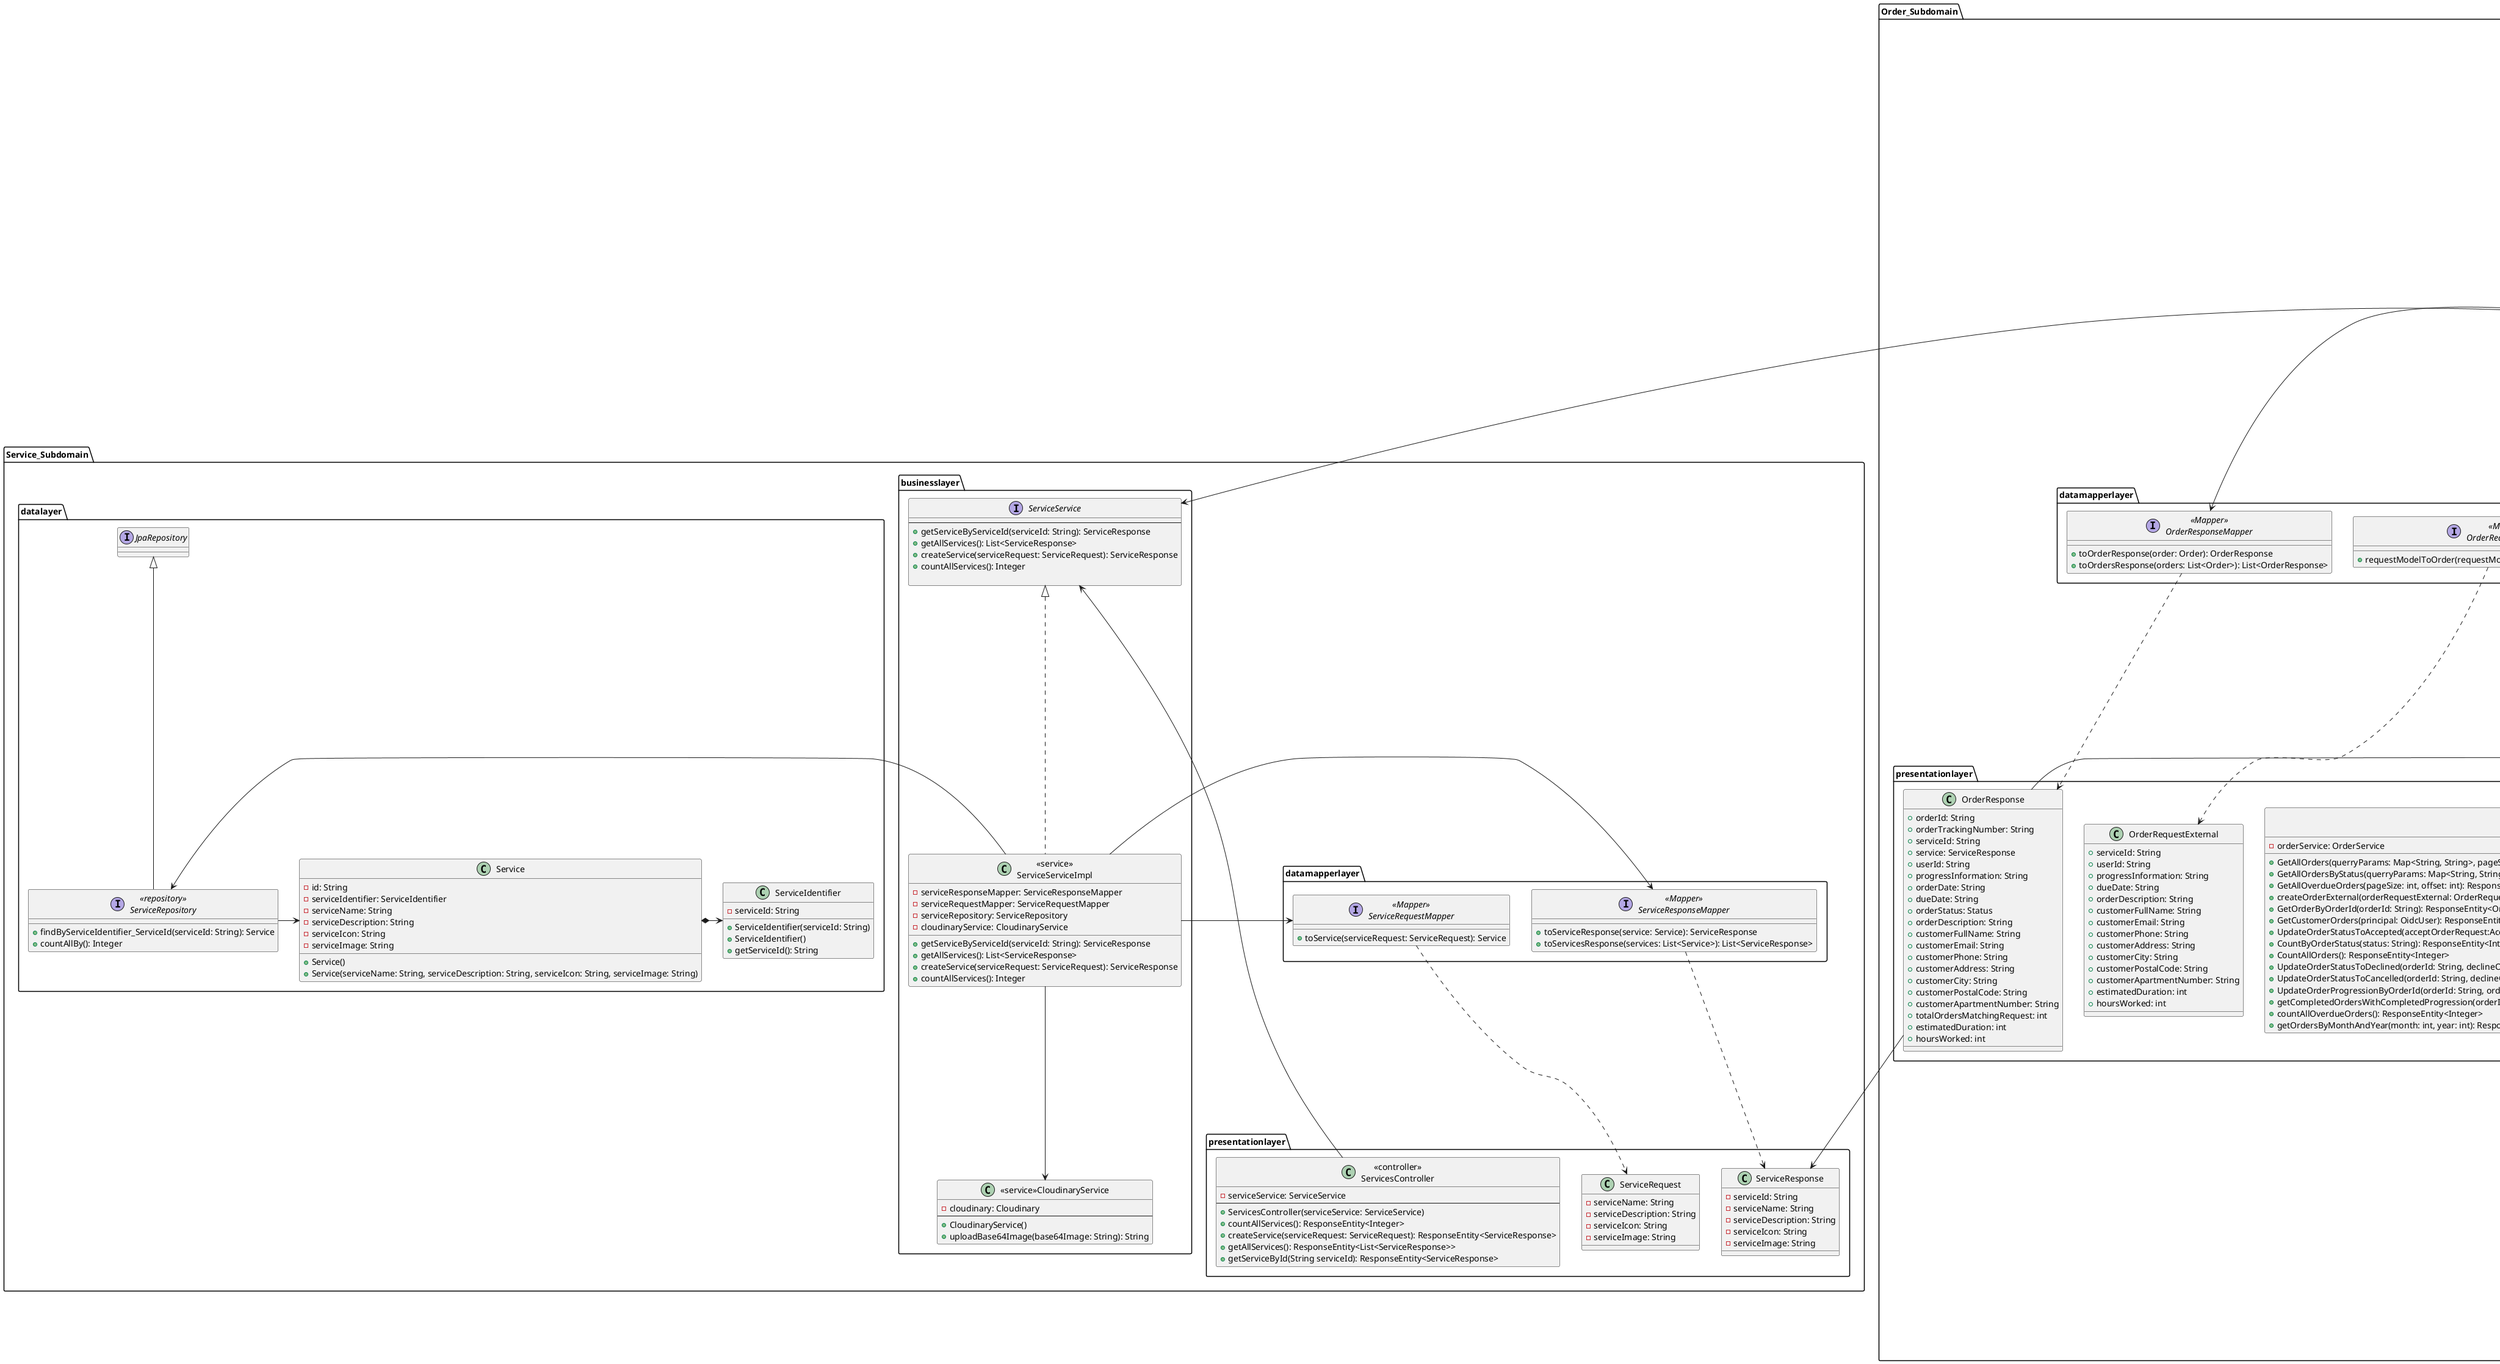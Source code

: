 @startuml

package "Order_Subdomain"{
    package "presentationlayer" {
        class "<<controller>>\nOrderController" as orderController {
            - orderService: OrderService
            + GetAllOrders(querryParams: Map<String, String>, pageSize: int, offset: int): ResponseEntity<List<OrderResponse>>
            + GetAllOrdersByStatus(querryParams: Map<String, String>, pageSize: int, offset: int): ResponseEntity<List<OrderResponse>>
            + GetAllOverdueOrders(pageSize: int, offset: int): ResponseEntity<List<OrderResponse>>
            + createOrderExternal(orderRequestExternal: OrderRequestExternal): ResponseEntity<OrderResponse>
            + GetOrderByOrderId(orderId: String): ResponseEntity<OrderResponse>
            + GetCustomerOrders(principal: OidcUser): ResponseEntity<List<OrderResponse>>
            + UpdateOrderStatusToAccepted(acceptOrderRequest:AcceptOrderRequest, orderId: String): ResponseEntity<OrderResponse>
            + CountByOrderStatus(status: String): ResponseEntity<Integer>
            + CountAllOrders(): ResponseEntity<Integer>
            + UpdateOrderStatusToDeclined(orderId: String, declineOrderRequest: DeclineOrderRequest): ResponseEntity<OrderResponse>
            + UpdateOrderStatusToCancelled(orderId: String, declineOrderRequest: DeclineOrderRequest): ResponseEntity<OrderResponse>
            + UpdateOrderProgressionByOrderId(orderId: String, orderProgressionRequest: OrderProgressionRequest): ResponseEntity<OrderResponse>
            + getCompletedOrdersWithCompletedProgression(orderId: String): ResponseEntity<OrderResponse>
            + countAllOverdueOrders(): ResponseEntity<Integer>
            + getOrdersByMonthAndYear(month: int, year: int): ResponseEntity<List<ordersPerMonthResponse>>
        }


        class "OrdersPerMonth" as ordersPerMonthResponse{
            + month: Long
            + year: Long
            + totalOrders: Long

            + OrdersPerMonth(tuple : Object[])
        }


        class "OrderResponse" as orderResponse{
            + orderId: String
            + orderTrackingNumber: String
            + serviceId: String
            + service: ServiceResponse
            + userId: String
            + progressInformation: String
            + orderDate: String
            + dueDate: String
            + orderStatus: Status
            + orderDescription: String
            + customerFullName: String
            + customerEmail: String
            + customerPhone: String
            + customerAddress: String
            + customerCity: String
            + customerPostalCode: String
            + customerApartmentNumber: String
            + totalOrdersMatchingRequest: int
            + estimatedDuration: int
            + hoursWorked: int

        }

        class "OrderRequestExternal" as orderRequestExternal{
            + serviceId: String
            + userId: String
            + progressInformation: String
            + dueDate: String
            + orderDescription: String
            + customerFullName: String
            + customerEmail: String
            + customerPhone: String
            + customerAddress: String
            + customerCity: String
            + customerPostalCode: String
            + customerApartmentNumber: String
            + estimatedDuration: int
            + hoursWorked: int
        }

        class "AcceptOrderRequest" as acceptOrderRequest{
            + recipient: String
            + AcceptOrderRequest(recipient: String)
            + AcceptOrderRequest()

        }
        class "DeclineOrderRequest" as declineOrderRequest{
            + recipient: String
            + reasonForDecline: String
            + DeclineOrderRequest(recipient: String, reasonForDecline: String)
            + DeclineOrderRequest()
        }

         class "OrderProgressionRequest" as orderProgressionRequest{
                    - progressInformation: String
                    - hoursWorked: int
                    - serviceId: String
                    + getProgression(): String

                }



    }

    package "businesslayer" {
        interface "OrderService" as orderService{
            + getAllOrders(querryParams: Map<String, String>, pageSize: int, offset: int): List<OrderResponse>
            + getAllOrdersByStatus(querryParams: Map<String, String>, pageSize: int, offset: int): List<OrderResponse>
            + getAllOverdueOrders(pageSize: int, offset: int): List<OrderResponse>
            + createOrderExternal(orderRequestExternal: OrderRequestExternal): OrderResponse
            + getOrderByOrderId(orderId: String): OrderResponse
            + getCustomerOrders(userId: String, pageSize: int, offset: int): List<OrderResponse>
            + getOrderByIdAndUserId(orderId: String, userId: String): Order
            + updateOrderStatusToAccepted(orderId: String, acceptOrderRequest:AcceptOrderRequest): OrderResponse
            + countByOrderStatus(status: String): Integer
            + getCustomerCurrentOrders(userId: String, status: String): List<OrderResponse>
            + countAllOrders(): int
            + updateOrderStatusToDeclined(orderId: String, declineOrderRequest: DeclineOrderRequest): OrderResponse
            + findAnyUserOrders(userId: String): List<Order>
            + updateOrderStatusToCancelled(orderId: String, declineOrderRequest: DeclineOrderRequest): OrderResponse
            + cancelByCustomerOrderByOrderId(orderId: String): OrderResponse
            + updateOrderByOrderId(orderId: String, userId: String, customerUpdateOrderRequest: OrderCustomerRequest): OrderResponse
            + setCustomerOrderIdToCompletedStatus(orderId: String): OrderResponse
            + countAllOverdueOrders(): Integer
            + getTotalOrderRequestByMonth(year: int): List<OrdersPerMonth>
        }


        class "<<service>>\nOrderServiceImpl" as orderServiceImpl{
            - orderRepository: OrderRepository
            - orderResponseMapper: OrderResponseMapper
            - orderRequestMapper: OrderRequestMapper
            - serviceService: ServiceService
            - auth0ManagementService: Auth0ManagementService
            - emailService: EmailService
            ---
            + getAllOrders(querryParams: Map<String, String>, pageSize: int, offset: int): List<OrderResponse>
            + getAllOrdersByStatus(querryParams: Map<String, String>, pageSize: int, offset: int): List<OrderResponse>
            + getAllOverdueOrders(pageSize: int, offset: int): List<OrderResponse>
            + createOrderExternal(orderRequestExternal: OrderRequestExternal): OrderResponse
            + getOrderByOrderId(orderId: String): OrderResponse
            + getCustomerOrders(userId: String, pageSize: int, offset: int): List<OrderResponse>
            + getOrderByIdAndUserId(orderId: String, userId: String): Order
            + updateOrderStatusToAccepted(orderId: String, acceptOrderRequest:AcceptOrderRequest): OrderResponse
            + countByOrderStatus(status: String): Integer
            + getCustomerCurrentOrders(userId: String, status: String): List<OrderResponse>
            + countAllOrders(): int
            + updateOrderStatusToDeclined(orderId: String, declineOrderRequest: DeclineOrderRequest): OrderResponse
            + updateOrderStatusToCancelled(orderId: String, declineOrderRequest: DeclineOrderRequest): OrderResponse
            + findAnyUserOrders(userId: String): List<Order>
            + cancelByCustomerOrderByOrderId(orderId: String): OrderResponse
            + updateOrderByOrderId(orderId: String, userId: String, customerUpdateOrderRequest: OrderCustomerRequest): OrderResponse
            + updateOrderProgressionByOrderId(orderId: String, orderProgressionRequest:OrderProgressionRequest ): OrderResponse
            + getStringStringMapForOrderProgression(orderProgressionRequest: OrderProgressionRequest, order: Order): Map<String, String>
            + setCustomerOrderIdToCompletedStatus(orderId: String): OrderResponse
            + getAllOrdersWithPagination(pageSize: int, offset: int): List<OrderResponse>
            + getAllOrdersWithDefaultSettings(): List<OrderResponse>
            + getOrderByCustomerAndStatus(userId: String, status: String, pageSize: int, offset: int): List<OrderResponse>
            + countAllOverdueOrders(): Integer
            + getTotalOrderRequestByMonth(year: int): List<OrdersPerMonth>

        }


        orderServiceImpl -> acceptOrderRequest

        orderServiceImpl -> declineOrderRequest


        class orderServiceImpl implements orderService

    }

    orderServiceImpl -> ordersPerMonthResponse

    package "datalayer" {

        interface "<<repository>>\nOrderRepository" as orderRepository{
            + findAllByOrderStatusEquals(status: String): List<Order>
            + findAllByOrderStatusWithPagination(status: String, pageSize: int, offset: int): List<Order>
            + findAllOrders(pageSize: int, offset: int): List<Order>
            + findAllOverdueOrdersWithPagination(pageSize: int, offset: int): List<Order>
            + findAllOverdueOrders(): List<Order>
            + findByOrderId_OrderId(orderId: String): Order
            + findAllByUserIdWithPagination(userId: String, pageSize: int, offset: int): List<Order>
            + countByUserId(userId: String): Integer
            + countByOrderStatus(status: String): Integer
            + countOverdueOrders(): Integer
            + findByOrderId_OrderIdAndUserId_UserId(orderId: String, userId: String): Order
            + findAllByUserIdAndOrderStatusWithPagination(userId: String, pageSize: int, offset: int, status: String): List<Order>
            + countByUserIdAndOrderStatus(userId: String, status: String): Integer
            + findAllByUserIdAndOrderStatus(userId: String, status: String): List<Order>
            + countAllBy(): Integer
            + existsByUserId(userId: String): Boolean
            + getOrdersByStatusOrStatus(status1: String, status2: String): List<Order>
            + getTotalOrderRequestByMonth(year: int): List<Object[]>
        }
        class OrderIdentifier {
            - orderId: String
            + OrderIdentifier()
            + getOrderId(): String
        }

        class OrderTrackingNumber {
            - orderTrackingNumber: String
            + OrderTrackingNumber()
            + generateRandomString(length: int): String
        }

        enum Status {
            PENDING,
             IN_PROGRESS,
             COMPLETED,
             CANCELLED,
             DEClINED
        }

        class "Order" as order{
            - id: String
            - orderIdentifier: OrderIdentifier
            - orderTrackingNumber: OrderTrackingNumber
            - serviceId: String
            - userId: String
            - progressInformation: String
            - orderDate: String
            - dueDate: String
            - orderStatus: Status
            - orderDescription: String
            - customerFullName: String
            - customerEmail: String
            - customerPhone: String
            - customerAddress: String
            - customerCity: String
            - customerPostalCode: String
            - customerApartmentNumber: String
            - estimatedDuration: int
            - hoursWorked: int

            + Order(serviceId: String, userId: String, progressInformation: String, orderDate:String, dueDate: String, orderStatus: String, orderDescription: String, customerFullName: String, customerEmail: String, customerPhone: String, customerAddress: String, customerCity: String, customerPostalCode: String, customerApartmentNumber: String, estimatedDuration: int, hoursWorked: int)
        }

        interface orderRepository extends JpaRepository
    }

    package "datamapperlayer" {

        interface "<<Mapper>>\nOrderRequestMapper" as orderRequestMapper{
            + requestModelToOrder(requestModel: OrderRequestExternal): Order
        }

        interface "<<Mapper>>\nOrderResponseMapper" as orderResponseMapper{
            + toOrderResponse(order: Order): OrderResponse
            + toOrdersResponse(orders: List<Order>): List<OrderResponse>
        }
    }
}




package "Service_Subdomain"{
    package "presentationlayer" {
        class "<<controller>>\nServicesController" as serviceController {
            - serviceService: ServiceService
        ---
            + ServicesController(serviceService: ServiceService)
            + countAllServices(): ResponseEntity<Integer>
            + createService(serviceRequest: ServiceRequest): ResponseEntity<ServiceResponse>
            + getAllServices(): ResponseEntity<List<ServiceResponse>>
            + getServiceById(String serviceId): ResponseEntity<ServiceResponse>
        }



        class "ServiceResponse" as serviceResponse{
            - serviceId: String
            - serviceName: String
            - serviceDescription: String
            - serviceIcon: String
            - serviceImage: String
        }

        class "ServiceRequest" as serviceRequest{
            - serviceName: String
            - serviceDescription: String
            - serviceIcon: String
            - serviceImage: String
        }






    }

    package "businesslayer" {
        interface "ServiceService" as serviceService{
        ---
            + getServiceByServiceId(serviceId: String): ServiceResponse
            + getAllServices(): List<ServiceResponse>
            + createService(serviceRequest: ServiceRequest): ServiceResponse
            + countAllServices(): Integer

        }


        class "<<service>>\nServiceServiceImpl" as serviceServiceImpl{

            - serviceResponseMapper: ServiceResponseMapper
            - serviceRequestMapper: ServiceRequestMapper
            - serviceRepository: ServiceRepository
            - cloudinaryService: CloudinaryService

            + getServiceByServiceId(serviceId: String): ServiceResponse
            + getAllServices(): List<ServiceResponse>
            + createService(serviceRequest: ServiceRequest): ServiceResponse
            + countAllServices(): Integer


        }

        class "<<service>>CloudinaryService" as cloudinaryService{
            - cloudinary: Cloudinary
            ---
            + CloudinaryService()
            + uploadBase64Image(base64Image: String): String
        }

        class serviceServiceImpl implements serviceService

    }

    package "datalayer" {

        interface "<<repository>>\nServiceRepository" as serviceRepository{
            + findByServiceIdentifier_ServiceId(serviceId: String): Service
            + countAllBy(): Integer
        }

        class ServiceIdentifier {
            - serviceId: String
            + ServiceIdentifier(serviceId: String)
            + ServiceIdentifier()
            + getServiceId(): String

        }

        class "Service" as service{
            + Service()
            + Service(serviceName: String, serviceDescription: String, serviceIcon: String, serviceImage: String)
            - id: String
            - serviceIdentifier: ServiceIdentifier
            - serviceName: String
            - serviceDescription: String
            - serviceIcon: String
            - serviceImage: String

        }

        interface serviceRepository extends JpaRepository


    }

    package "datamapperlayer" {

        interface "<<Mapper>>\nServiceRequestMapper" as serviceRequestMapper{
            + toService(serviceRequest: ServiceRequest): Service
        }

        interface "<<Mapper>>\nServiceResponseMapper" as serviceResponseMapper{
            + toServiceResponse(service: Service): ServiceResponse
            + toServicesResponse(services: List<Service>): List<ServiceResponse>
        }


    }

}



serviceController -> serviceService

serviceServiceImpl -> serviceRepository

serviceServiceImpl -> serviceRequestMapper

serviceServiceImpl -> serviceResponseMapper

serviceRepository -> service

serviceRequestMapper ..> serviceRequest

serviceResponseMapper ..> serviceResponse

service *-> ServiceIdentifier

orderResponse -> serviceResponse
orderResponse -> Status

orderController -> orderService

orderServiceImpl -> orderRepository

orderServiceImpl -> orderResponseMapper

orderServiceImpl -> orderRequestMapper

orderServiceImpl -> serviceService

orderServiceImpl -> auth0ManagementService

orderServiceImpl -> emailService


orderRequestMapper ..> orderRequestExternal

orderResponseMapper ..> orderResponse

order *--> OrderIdentifier

order *--> OrderTrackingNumber

order -> Status



serviceServiceImpl --> cloudinaryService




        orderServiceImpl -> orderProgressionRequest


@endpuml